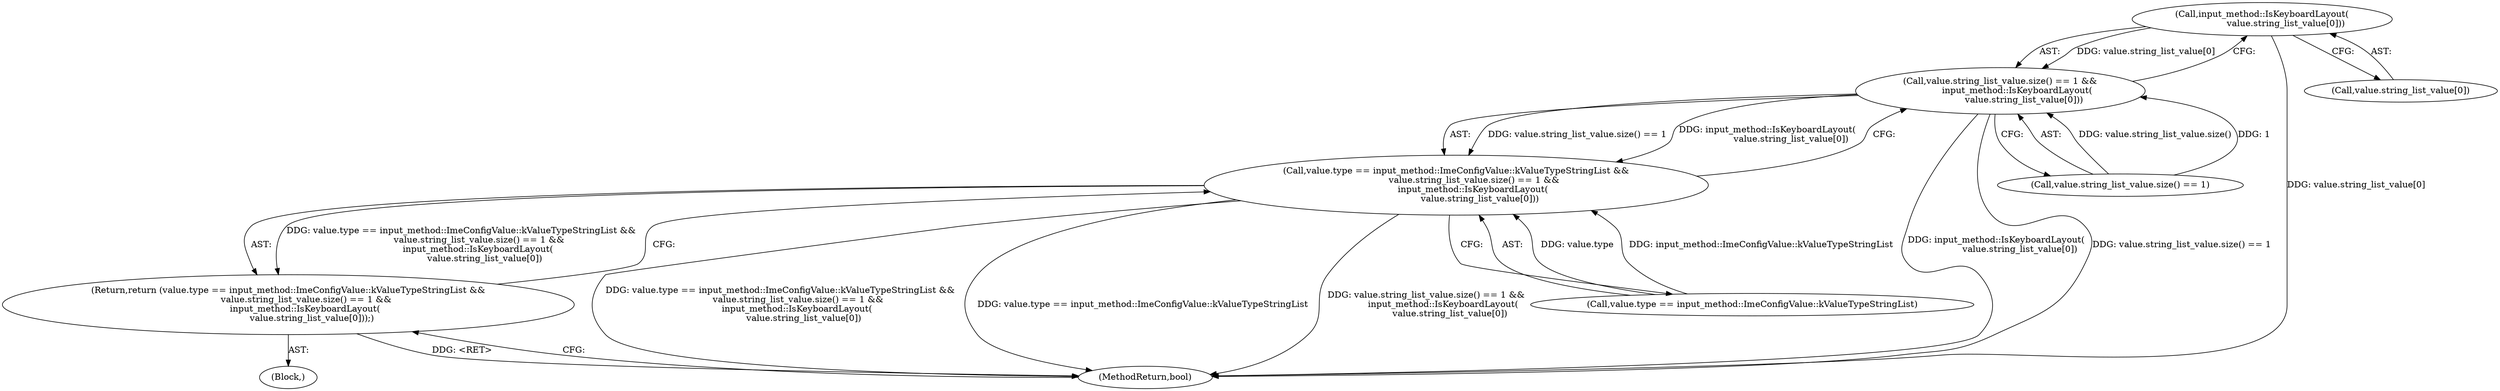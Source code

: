 digraph "0_Chrome_dc7b094a338c6c521f918f478e993f0f74bbea0d_7@array" {
"1000114" [label="(Call,input_method::IsKeyboardLayout(\n                 value.string_list_value[0]))"];
"1000110" [label="(Call,value.string_list_value.size() == 1 &&\n            input_method::IsKeyboardLayout(\n                 value.string_list_value[0]))"];
"1000104" [label="(Call,value.type == input_method::ImeConfigValue::kValueTypeStringList &&\n             value.string_list_value.size() == 1 &&\n            input_method::IsKeyboardLayout(\n                 value.string_list_value[0]))"];
"1000103" [label="(Return,return (value.type == input_method::ImeConfigValue::kValueTypeStringList &&\n             value.string_list_value.size() == 1 &&\n            input_method::IsKeyboardLayout(\n                 value.string_list_value[0]));)"];
"1000104" [label="(Call,value.type == input_method::ImeConfigValue::kValueTypeStringList &&\n             value.string_list_value.size() == 1 &&\n            input_method::IsKeyboardLayout(\n                 value.string_list_value[0]))"];
"1000110" [label="(Call,value.string_list_value.size() == 1 &&\n            input_method::IsKeyboardLayout(\n                 value.string_list_value[0]))"];
"1000103" [label="(Return,return (value.type == input_method::ImeConfigValue::kValueTypeStringList &&\n             value.string_list_value.size() == 1 &&\n            input_method::IsKeyboardLayout(\n                 value.string_list_value[0]));)"];
"1000114" [label="(Call,input_method::IsKeyboardLayout(\n                 value.string_list_value[0]))"];
"1000120" [label="(MethodReturn,bool)"];
"1000111" [label="(Call,value.string_list_value.size() == 1)"];
"1000115" [label="(Call,value.string_list_value[0])"];
"1000105" [label="(Call,value.type == input_method::ImeConfigValue::kValueTypeStringList)"];
"1000102" [label="(Block,)"];
"1000114" -> "1000110"  [label="AST: "];
"1000114" -> "1000115"  [label="CFG: "];
"1000115" -> "1000114"  [label="AST: "];
"1000110" -> "1000114"  [label="CFG: "];
"1000114" -> "1000120"  [label="DDG: value.string_list_value[0]"];
"1000114" -> "1000110"  [label="DDG: value.string_list_value[0]"];
"1000110" -> "1000104"  [label="AST: "];
"1000110" -> "1000111"  [label="CFG: "];
"1000111" -> "1000110"  [label="AST: "];
"1000104" -> "1000110"  [label="CFG: "];
"1000110" -> "1000120"  [label="DDG: input_method::IsKeyboardLayout(\n                 value.string_list_value[0])"];
"1000110" -> "1000120"  [label="DDG: value.string_list_value.size() == 1"];
"1000110" -> "1000104"  [label="DDG: value.string_list_value.size() == 1"];
"1000110" -> "1000104"  [label="DDG: input_method::IsKeyboardLayout(\n                 value.string_list_value[0])"];
"1000111" -> "1000110"  [label="DDG: value.string_list_value.size()"];
"1000111" -> "1000110"  [label="DDG: 1"];
"1000104" -> "1000103"  [label="AST: "];
"1000104" -> "1000105"  [label="CFG: "];
"1000105" -> "1000104"  [label="AST: "];
"1000103" -> "1000104"  [label="CFG: "];
"1000104" -> "1000120"  [label="DDG: value.type == input_method::ImeConfigValue::kValueTypeStringList &&\n             value.string_list_value.size() == 1 &&\n            input_method::IsKeyboardLayout(\n                 value.string_list_value[0])"];
"1000104" -> "1000120"  [label="DDG: value.type == input_method::ImeConfigValue::kValueTypeStringList"];
"1000104" -> "1000120"  [label="DDG: value.string_list_value.size() == 1 &&\n            input_method::IsKeyboardLayout(\n                 value.string_list_value[0])"];
"1000104" -> "1000103"  [label="DDG: value.type == input_method::ImeConfigValue::kValueTypeStringList &&\n             value.string_list_value.size() == 1 &&\n            input_method::IsKeyboardLayout(\n                 value.string_list_value[0])"];
"1000105" -> "1000104"  [label="DDG: value.type"];
"1000105" -> "1000104"  [label="DDG: input_method::ImeConfigValue::kValueTypeStringList"];
"1000103" -> "1000102"  [label="AST: "];
"1000120" -> "1000103"  [label="CFG: "];
"1000103" -> "1000120"  [label="DDG: <RET>"];
}
